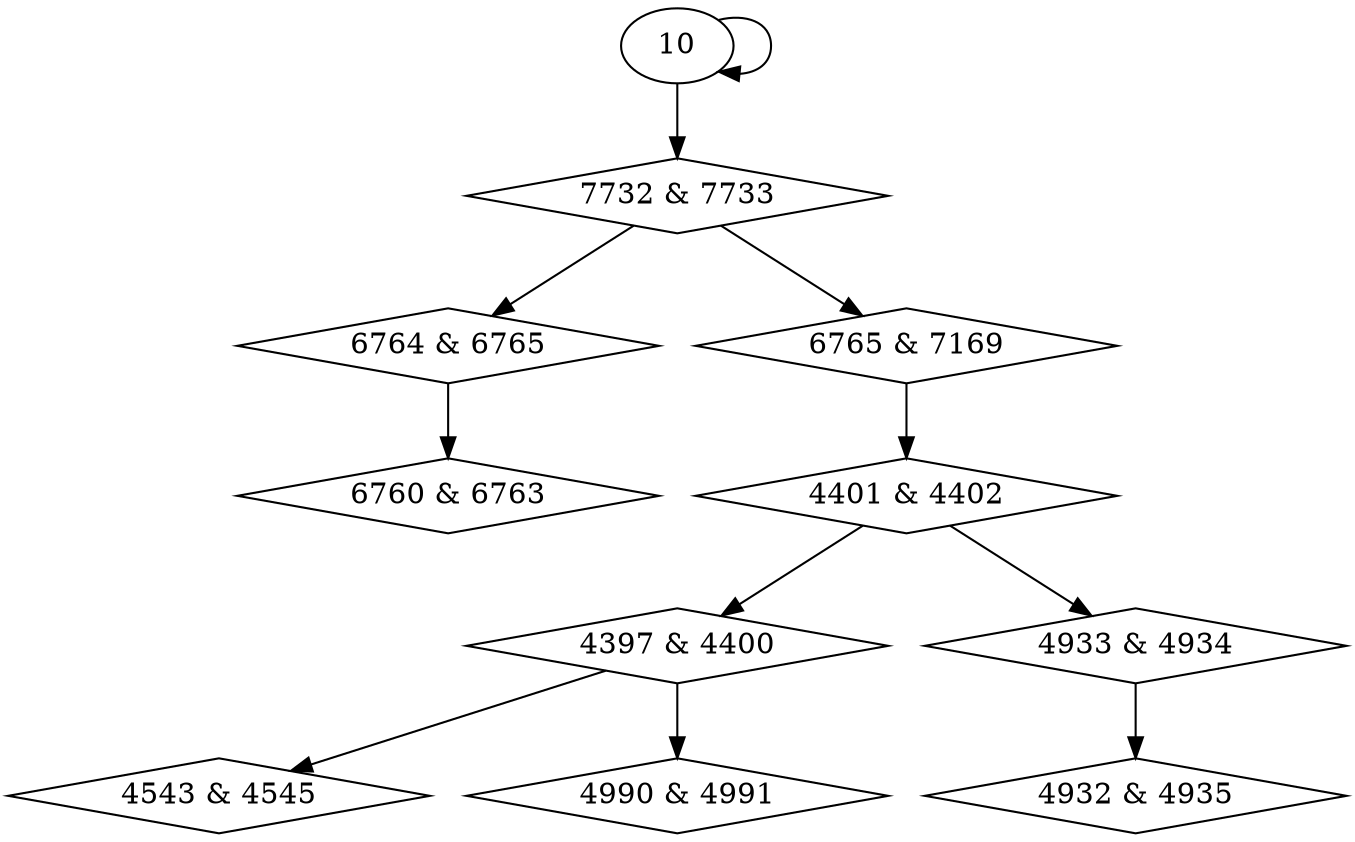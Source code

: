 digraph {
0 [label = "4397 & 4400", shape = diamond];
1 [label = "4401 & 4402", shape = diamond];
2 [label = "4543 & 4545", shape = diamond];
3 [label = "4932 & 4935", shape = diamond];
4 [label = "4933 & 4934", shape = diamond];
5 [label = "4990 & 4991", shape = diamond];
6 [label = "6760 & 6763", shape = diamond];
7 [label = "6764 & 6765", shape = diamond];
8 [label = "6765 & 7169", shape = diamond];
9 [label = "7732 & 7733", shape = diamond];
1 -> 0;
8 -> 1;
0 -> 2;
4 -> 3;
1 -> 4;
0 -> 5;
7 -> 6;
9 -> 7;
9 -> 8;
10 -> 9;
10 -> 10;
}
